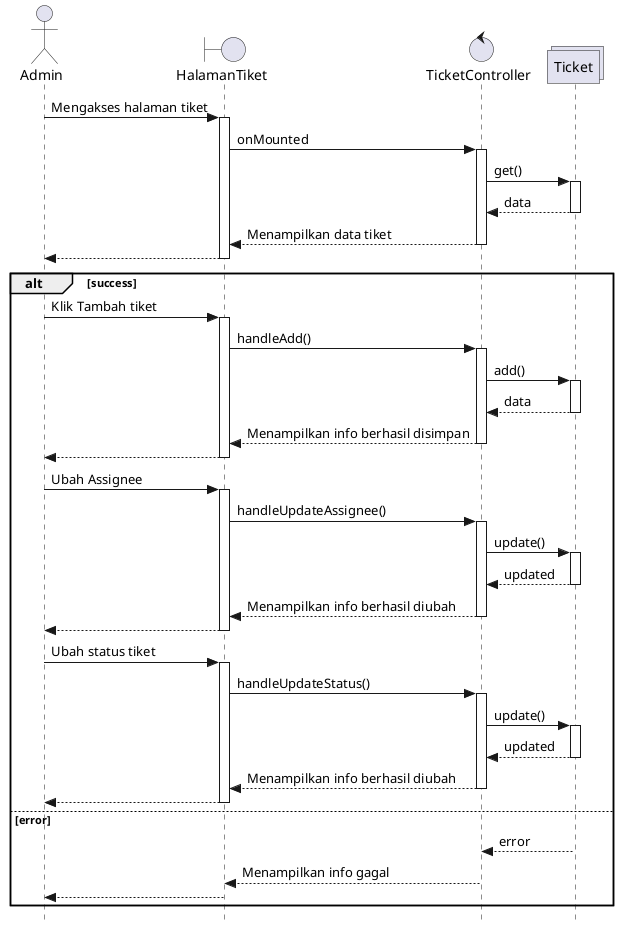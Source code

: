 @startuml "tiket"
skinparam style strictuml

actor Admin
boundary HalamanTiket as View
control TicketController as Controller
collections Ticket as Collection

Admin -> View ++ : Mengakses halaman tiket
  View -> Controller ++: onMounted
    Controller -> Collection ++ : get()
    return data
  return Menampilkan data tiket
return

alt success
Admin -> View ++ : Klik Tambah tiket
  View -> Controller ++: handleAdd()
    Controller -> Collection ++ : add()
    return data
  return Menampilkan info berhasil disimpan
return


Admin -> View ++ : Ubah Assignee
  View -> Controller ++: handleUpdateAssignee()
    Controller -> Collection ++: update()
    return updated
  return Menampilkan info berhasil diubah
return

Admin -> View ++ : Ubah status tiket
  View -> Controller ++: handleUpdateStatus()
    Controller -> Collection ++ : update()
    return updated
  return Menampilkan info berhasil diubah
return

else error

Collection --> Controller : error
Controller --> View : Menampilkan info gagal
View --> Admin : 

end

@enduml